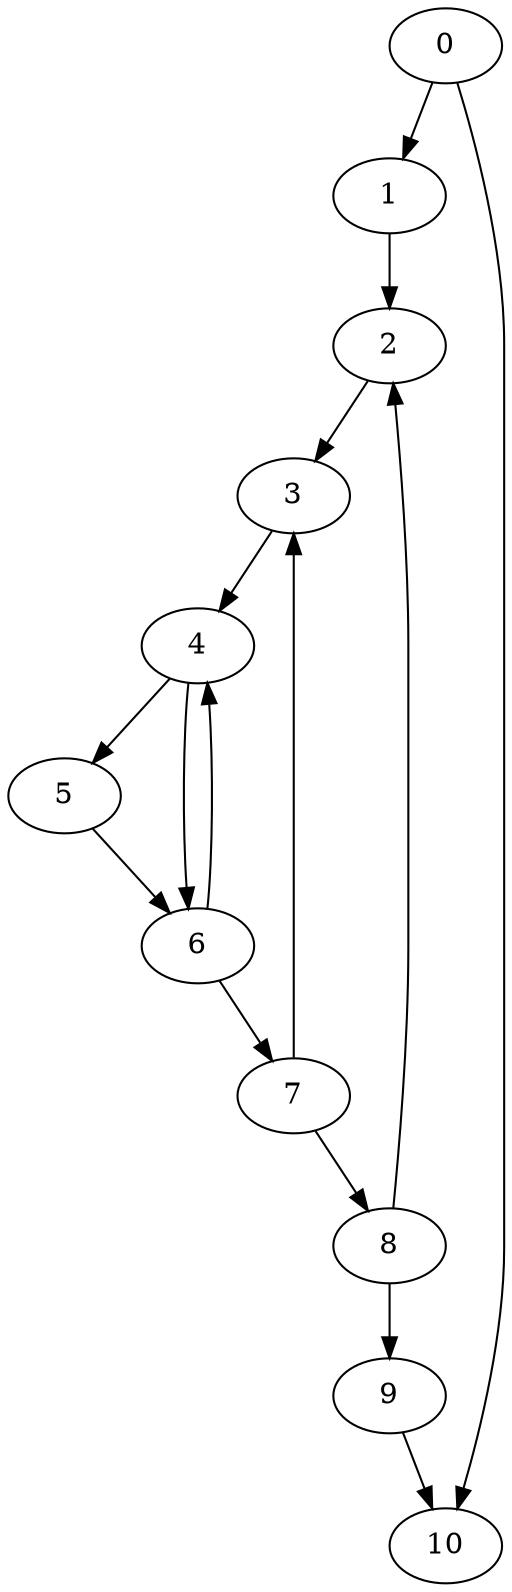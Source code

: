 digraph {
	0
	1
	2
	3
	4
	5
	6
	7
	8
	9
	10
	1 -> 2
	8 -> 2
	3 -> 4
	6 -> 4
	4 -> 5
	6 -> 7
	7 -> 8
	0 -> 1
	2 -> 3
	7 -> 3
	4 -> 6
	5 -> 6
	8 -> 9
	0 -> 10
	9 -> 10
}
